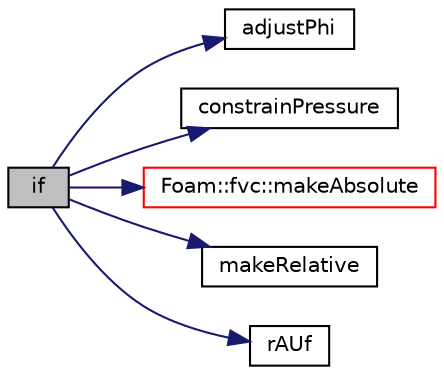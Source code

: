 digraph "if"
{
  bgcolor="transparent";
  edge [fontname="Helvetica",fontsize="10",labelfontname="Helvetica",labelfontsize="10"];
  node [fontname="Helvetica",fontsize="10",shape=record];
  rankdir="LR";
  Node66 [label="if",height=0.2,width=0.4,color="black", fillcolor="grey75", style="filled", fontcolor="black"];
  Node66 -> Node67 [color="midnightblue",fontsize="10",style="solid",fontname="Helvetica"];
  Node67 [label="adjustPhi",height=0.2,width=0.4,color="black",URL="$a39242.html#ac6b67fc0ab6db9e2b5f2cc90bca8e3b2"];
  Node66 -> Node68 [color="midnightblue",fontsize="10",style="solid",fontname="Helvetica"];
  Node68 [label="constrainPressure",height=0.2,width=0.4,color="black",URL="$a39200.html#a99a17e3e05078559ff760b2a0b61b285"];
  Node66 -> Node69 [color="midnightblue",fontsize="10",style="solid",fontname="Helvetica"];
  Node69 [label="Foam::fvc::makeAbsolute",height=0.2,width=0.4,color="red",URL="$a21861.html#abd91566bcbbe9cc41337f6ecc58c8f10",tooltip="Make the given flux absolute. "];
  Node66 -> Node398 [color="midnightblue",fontsize="10",style="solid",fontname="Helvetica"];
  Node398 [label="makeRelative",height=0.2,width=0.4,color="black",URL="$a39200.html#a1091d12f90202cefb0487730316abd8c"];
  Node66 -> Node399 [color="midnightblue",fontsize="10",style="solid",fontname="Helvetica"];
  Node399 [label="rAUf",height=0.2,width=0.4,color="black",URL="$a39239.html#ae693ae4c2085edc7ebb2aac47e046b2d"];
}
